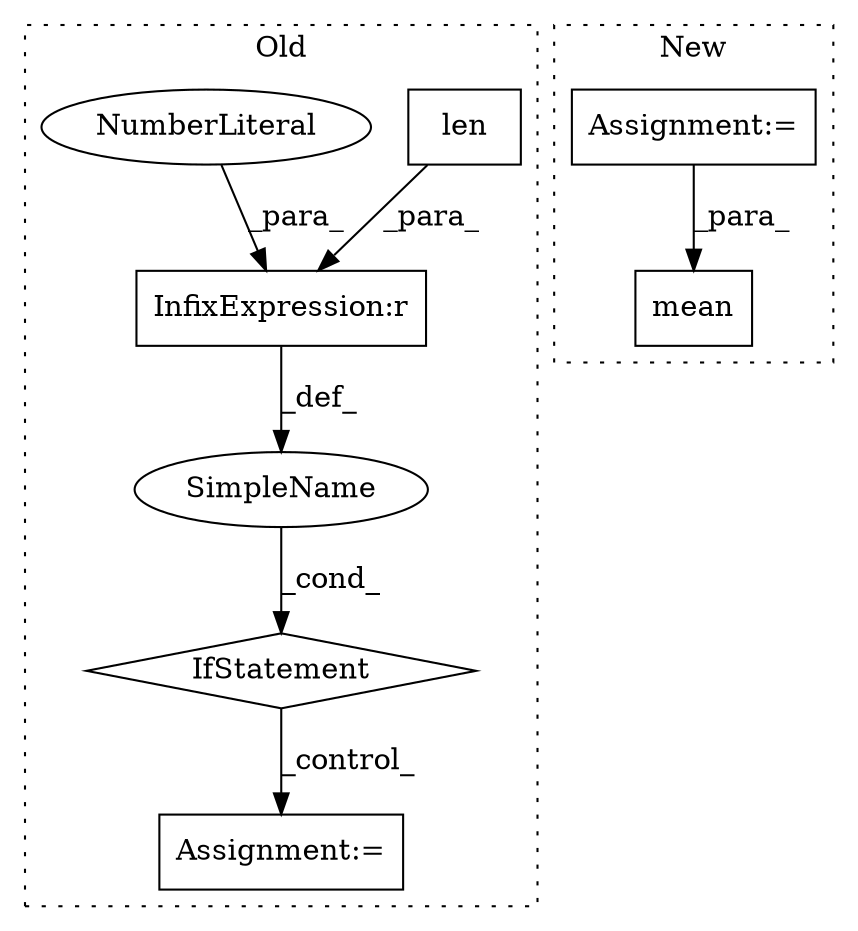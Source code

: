digraph G {
subgraph cluster0 {
1 [label="len" a="32" s="958,968" l="4,1" shape="box"];
4 [label="Assignment:=" a="7" s="1010" l="1" shape="box"];
5 [label="IfStatement" a="25" s="954,974" l="4,2" shape="diamond"];
6 [label="SimpleName" a="42" s="" l="" shape="ellipse"];
7 [label="InfixExpression:r" a="27" s="969" l="4" shape="box"];
8 [label="NumberLiteral" a="34" s="973" l="1" shape="ellipse"];
label = "Old";
style="dotted";
}
subgraph cluster1 {
2 [label="mean" a="32" s="910,936" l="5,1" shape="box"];
3 [label="Assignment:=" a="7" s="664" l="1" shape="box"];
label = "New";
style="dotted";
}
1 -> 7 [label="_para_"];
3 -> 2 [label="_para_"];
5 -> 4 [label="_control_"];
6 -> 5 [label="_cond_"];
7 -> 6 [label="_def_"];
8 -> 7 [label="_para_"];
}